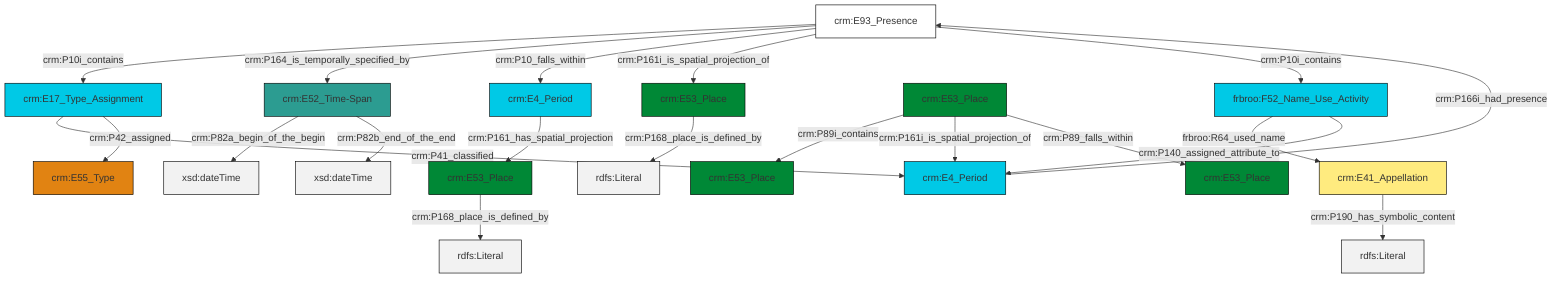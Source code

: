 graph TD
classDef Literal fill:#f2f2f2,stroke:#000000;
classDef CRM_Entity fill:#FFFFFF,stroke:#000000;
classDef Temporal_Entity fill:#00C9E6, stroke:#000000;
classDef Type fill:#E18312, stroke:#000000;
classDef Time-Span fill:#2C9C91, stroke:#000000;
classDef Appellation fill:#FFEB7F, stroke:#000000;
classDef Place fill:#008836, stroke:#000000;
classDef Persistent_Item fill:#B266B2, stroke:#000000;
classDef Conceptual_Object fill:#FFD700, stroke:#000000;
classDef Physical_Thing fill:#D2B48C, stroke:#000000;
classDef Actor fill:#f58aad, stroke:#000000;
classDef PC_Classes fill:#4ce600, stroke:#000000;
classDef Multi fill:#cccccc,stroke:#000000;

0["crm:E52_Time-Span"]:::Time-Span -->|crm:P82a_begin_of_the_begin| 1[xsd:dateTime]:::Literal
2["crm:E93_Presence"]:::CRM_Entity -->|crm:P10i_contains| 3["crm:E17_Type_Assignment"]:::Temporal_Entity
4["crm:E4_Period"]:::Temporal_Entity -->|crm:P161_has_spatial_projection| 5["crm:E53_Place"]:::Place
2["crm:E93_Presence"]:::CRM_Entity -->|crm:P164_is_temporally_specified_by| 0["crm:E52_Time-Span"]:::Time-Span
0["crm:E52_Time-Span"]:::Time-Span -->|crm:P82b_end_of_the_end| 12[xsd:dateTime]:::Literal
3["crm:E17_Type_Assignment"]:::Temporal_Entity -->|crm:P41_classified| 8["crm:E4_Period"]:::Temporal_Entity
13["crm:E53_Place"]:::Place -->|crm:P89i_contains| 14["crm:E53_Place"]:::Place
10["frbroo:F52_Name_Use_Activity"]:::Temporal_Entity -->|frbroo:R64_used_name| 18["crm:E41_Appellation"]:::Appellation
13["crm:E53_Place"]:::Place -->|crm:P161i_is_spatial_projection_of| 8["crm:E4_Period"]:::Temporal_Entity
18["crm:E41_Appellation"]:::Appellation -->|crm:P190_has_symbolic_content| 19[rdfs:Literal]:::Literal
10["frbroo:F52_Name_Use_Activity"]:::Temporal_Entity -->|crm:P140_assigned_attribute_to| 8["crm:E4_Period"]:::Temporal_Entity
2["crm:E93_Presence"]:::CRM_Entity -->|crm:P10_falls_within| 4["crm:E4_Period"]:::Temporal_Entity
8["crm:E4_Period"]:::Temporal_Entity -->|crm:P166i_had_presence| 2["crm:E93_Presence"]:::CRM_Entity
13["crm:E53_Place"]:::Place -->|crm:P89_falls_within| 21["crm:E53_Place"]:::Place
5["crm:E53_Place"]:::Place -->|crm:P168_place_is_defined_by| 23[rdfs:Literal]:::Literal
3["crm:E17_Type_Assignment"]:::Temporal_Entity -->|crm:P42_assigned| 6["crm:E55_Type"]:::Type
2["crm:E93_Presence"]:::CRM_Entity -->|crm:P161i_is_spatial_projection_of| 16["crm:E53_Place"]:::Place
16["crm:E53_Place"]:::Place -->|crm:P168_place_is_defined_by| 29[rdfs:Literal]:::Literal
2["crm:E93_Presence"]:::CRM_Entity -->|crm:P10i_contains| 10["frbroo:F52_Name_Use_Activity"]:::Temporal_Entity